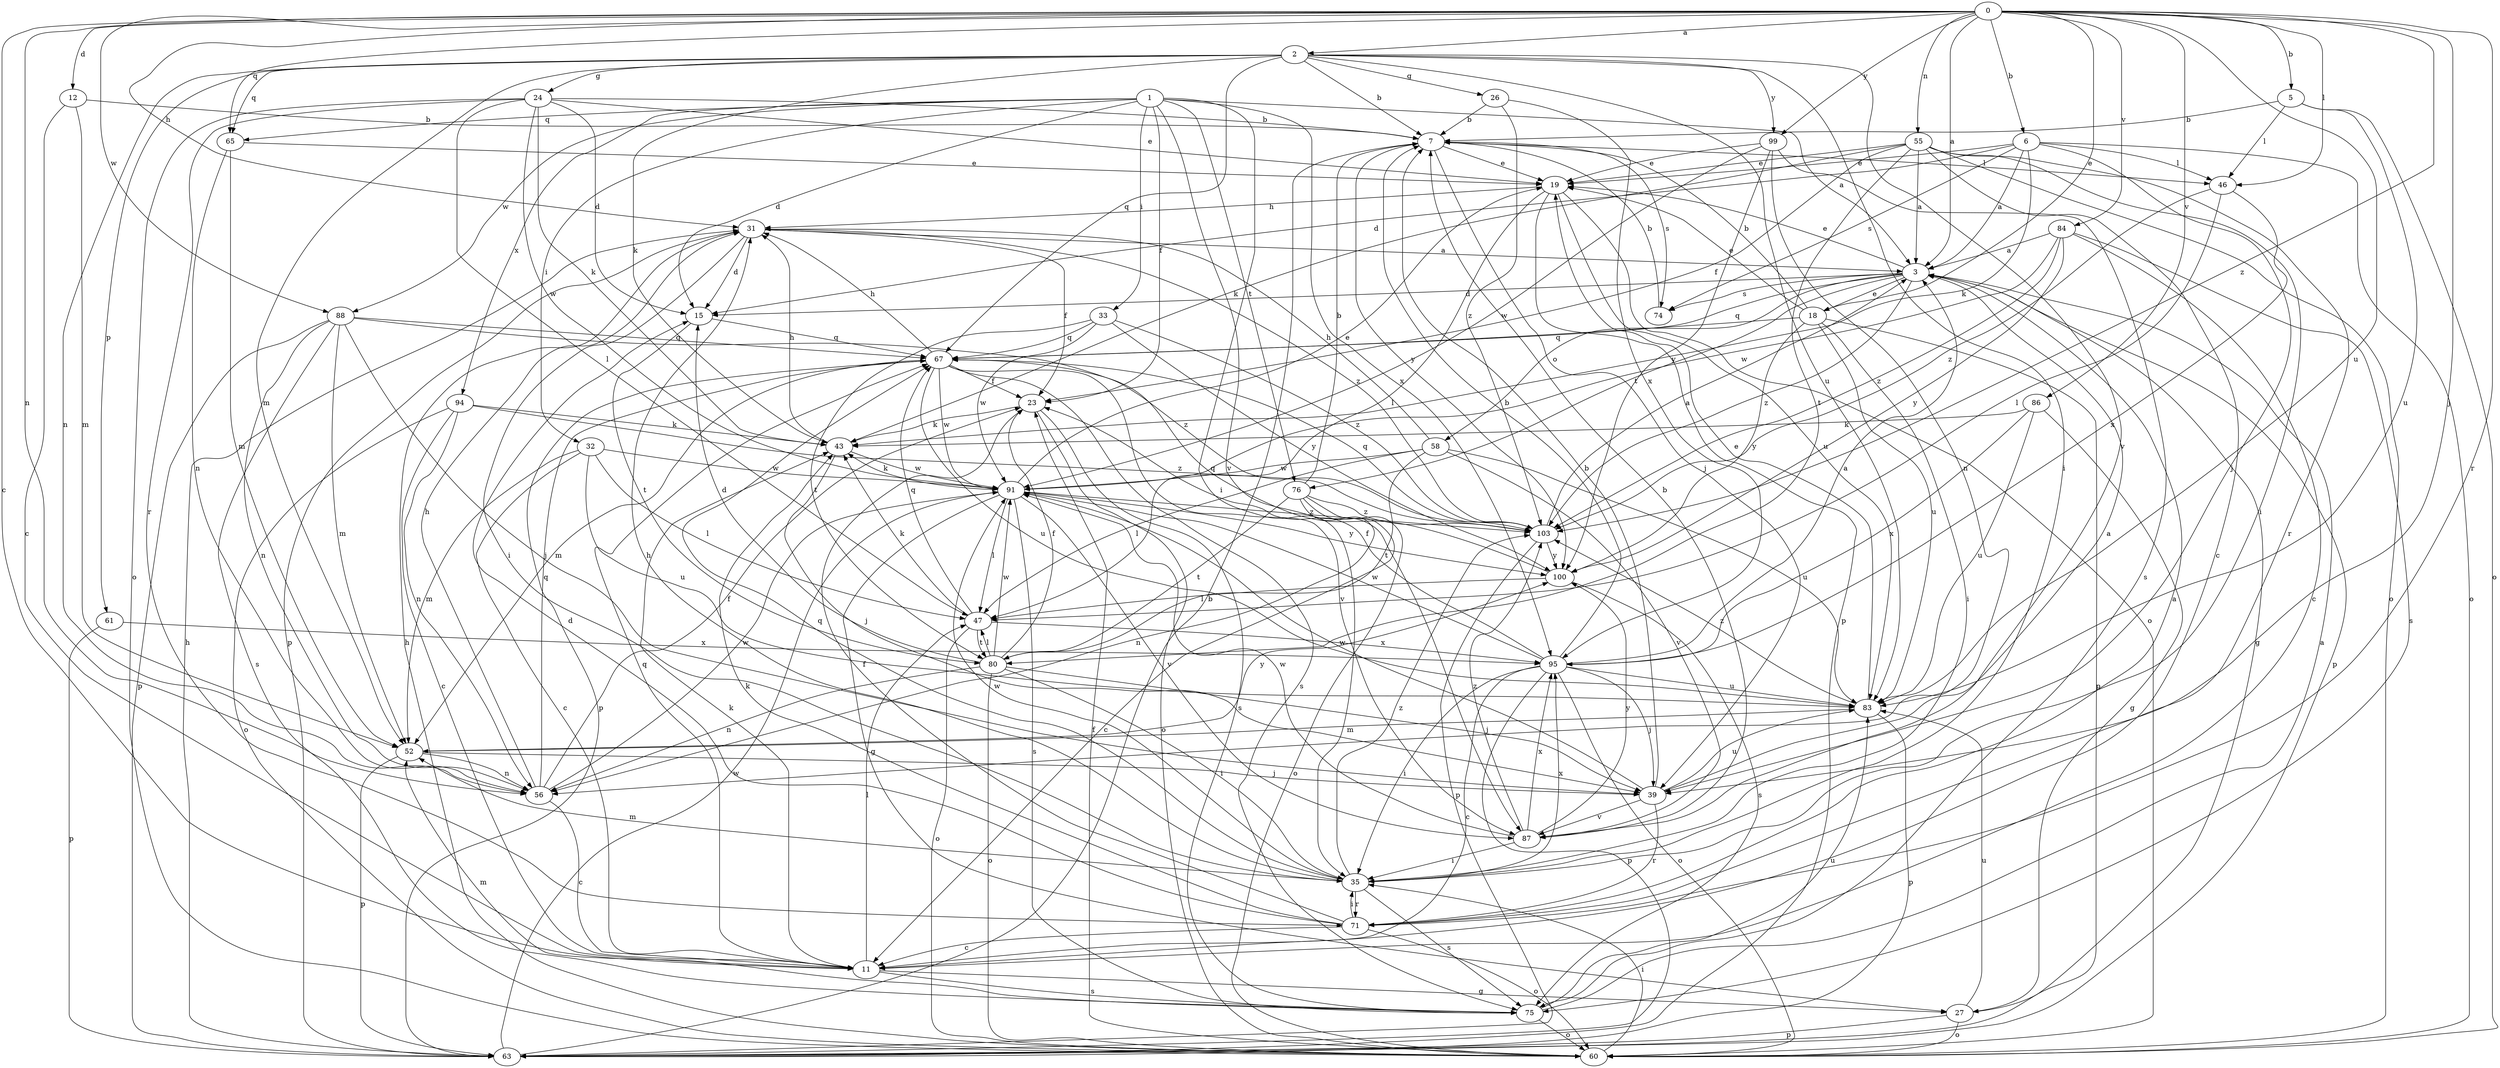 strict digraph  {
0;
1;
2;
3;
5;
6;
7;
11;
12;
15;
18;
19;
23;
24;
26;
27;
31;
32;
33;
35;
39;
43;
46;
47;
52;
55;
56;
58;
60;
61;
63;
65;
67;
71;
74;
75;
76;
80;
83;
84;
86;
87;
88;
91;
94;
95;
99;
100;
103;
0 -> 2  [label=a];
0 -> 3  [label=a];
0 -> 5  [label=b];
0 -> 6  [label=b];
0 -> 11  [label=c];
0 -> 12  [label=d];
0 -> 18  [label=e];
0 -> 31  [label=h];
0 -> 39  [label=j];
0 -> 46  [label=l];
0 -> 55  [label=n];
0 -> 56  [label=n];
0 -> 65  [label=q];
0 -> 71  [label=r];
0 -> 83  [label=u];
0 -> 84  [label=v];
0 -> 86  [label=v];
0 -> 88  [label=w];
0 -> 99  [label=y];
0 -> 103  [label=z];
1 -> 3  [label=a];
1 -> 15  [label=d];
1 -> 23  [label=f];
1 -> 32  [label=i];
1 -> 33  [label=i];
1 -> 35  [label=i];
1 -> 65  [label=q];
1 -> 76  [label=t];
1 -> 87  [label=v];
1 -> 88  [label=w];
1 -> 94  [label=x];
1 -> 95  [label=x];
2 -> 7  [label=b];
2 -> 24  [label=g];
2 -> 26  [label=g];
2 -> 35  [label=i];
2 -> 43  [label=k];
2 -> 52  [label=m];
2 -> 56  [label=n];
2 -> 61  [label=p];
2 -> 65  [label=q];
2 -> 67  [label=q];
2 -> 83  [label=u];
2 -> 87  [label=v];
2 -> 99  [label=y];
3 -> 15  [label=d];
3 -> 18  [label=e];
3 -> 19  [label=e];
3 -> 27  [label=g];
3 -> 58  [label=o];
3 -> 63  [label=p];
3 -> 67  [label=q];
3 -> 74  [label=s];
3 -> 76  [label=t];
3 -> 103  [label=z];
5 -> 7  [label=b];
5 -> 46  [label=l];
5 -> 60  [label=o];
5 -> 83  [label=u];
6 -> 3  [label=a];
6 -> 15  [label=d];
6 -> 19  [label=e];
6 -> 39  [label=j];
6 -> 43  [label=k];
6 -> 46  [label=l];
6 -> 60  [label=o];
6 -> 74  [label=s];
7 -> 19  [label=e];
7 -> 39  [label=j];
7 -> 46  [label=l];
7 -> 74  [label=s];
7 -> 100  [label=y];
11 -> 27  [label=g];
11 -> 43  [label=k];
11 -> 47  [label=l];
11 -> 67  [label=q];
11 -> 75  [label=s];
12 -> 7  [label=b];
12 -> 11  [label=c];
12 -> 52  [label=m];
15 -> 67  [label=q];
15 -> 80  [label=t];
18 -> 7  [label=b];
18 -> 19  [label=e];
18 -> 35  [label=i];
18 -> 63  [label=p];
18 -> 67  [label=q];
18 -> 83  [label=u];
18 -> 100  [label=y];
19 -> 31  [label=h];
19 -> 47  [label=l];
19 -> 60  [label=o];
19 -> 63  [label=p];
19 -> 83  [label=u];
23 -> 43  [label=k];
23 -> 60  [label=o];
23 -> 75  [label=s];
24 -> 7  [label=b];
24 -> 15  [label=d];
24 -> 19  [label=e];
24 -> 43  [label=k];
24 -> 47  [label=l];
24 -> 60  [label=o];
24 -> 71  [label=r];
24 -> 91  [label=w];
26 -> 7  [label=b];
26 -> 95  [label=x];
26 -> 103  [label=z];
27 -> 60  [label=o];
27 -> 63  [label=p];
27 -> 83  [label=u];
31 -> 3  [label=a];
31 -> 15  [label=d];
31 -> 23  [label=f];
31 -> 35  [label=i];
31 -> 63  [label=p];
31 -> 103  [label=z];
32 -> 11  [label=c];
32 -> 47  [label=l];
32 -> 52  [label=m];
32 -> 83  [label=u];
32 -> 91  [label=w];
33 -> 67  [label=q];
33 -> 80  [label=t];
33 -> 91  [label=w];
33 -> 100  [label=y];
33 -> 103  [label=z];
35 -> 31  [label=h];
35 -> 52  [label=m];
35 -> 67  [label=q];
35 -> 71  [label=r];
35 -> 75  [label=s];
35 -> 91  [label=w];
35 -> 95  [label=x];
35 -> 103  [label=z];
39 -> 3  [label=a];
39 -> 7  [label=b];
39 -> 71  [label=r];
39 -> 83  [label=u];
39 -> 87  [label=v];
39 -> 91  [label=w];
43 -> 31  [label=h];
43 -> 39  [label=j];
43 -> 91  [label=w];
46 -> 47  [label=l];
46 -> 95  [label=x];
46 -> 103  [label=z];
47 -> 43  [label=k];
47 -> 60  [label=o];
47 -> 67  [label=q];
47 -> 80  [label=t];
47 -> 95  [label=x];
52 -> 39  [label=j];
52 -> 56  [label=n];
52 -> 63  [label=p];
52 -> 100  [label=y];
55 -> 3  [label=a];
55 -> 11  [label=c];
55 -> 19  [label=e];
55 -> 23  [label=f];
55 -> 35  [label=i];
55 -> 43  [label=k];
55 -> 60  [label=o];
55 -> 71  [label=r];
55 -> 80  [label=t];
56 -> 11  [label=c];
56 -> 23  [label=f];
56 -> 31  [label=h];
56 -> 67  [label=q];
56 -> 91  [label=w];
58 -> 31  [label=h];
58 -> 47  [label=l];
58 -> 80  [label=t];
58 -> 83  [label=u];
58 -> 87  [label=v];
58 -> 91  [label=w];
60 -> 23  [label=f];
60 -> 31  [label=h];
60 -> 35  [label=i];
61 -> 63  [label=p];
61 -> 95  [label=x];
63 -> 7  [label=b];
63 -> 31  [label=h];
63 -> 91  [label=w];
65 -> 19  [label=e];
65 -> 52  [label=m];
65 -> 56  [label=n];
67 -> 23  [label=f];
67 -> 31  [label=h];
67 -> 52  [label=m];
67 -> 63  [label=p];
67 -> 75  [label=s];
67 -> 83  [label=u];
67 -> 87  [label=v];
67 -> 91  [label=w];
71 -> 3  [label=a];
71 -> 11  [label=c];
71 -> 15  [label=d];
71 -> 23  [label=f];
71 -> 35  [label=i];
71 -> 43  [label=k];
71 -> 60  [label=o];
74 -> 7  [label=b];
75 -> 3  [label=a];
75 -> 52  [label=m];
75 -> 60  [label=o];
75 -> 83  [label=u];
76 -> 7  [label=b];
76 -> 11  [label=c];
76 -> 56  [label=n];
76 -> 60  [label=o];
76 -> 80  [label=t];
76 -> 103  [label=z];
80 -> 15  [label=d];
80 -> 23  [label=f];
80 -> 35  [label=i];
80 -> 39  [label=j];
80 -> 47  [label=l];
80 -> 56  [label=n];
80 -> 60  [label=o];
80 -> 91  [label=w];
83 -> 19  [label=e];
83 -> 52  [label=m];
83 -> 63  [label=p];
83 -> 103  [label=z];
84 -> 3  [label=a];
84 -> 11  [label=c];
84 -> 75  [label=s];
84 -> 91  [label=w];
84 -> 100  [label=y];
84 -> 103  [label=z];
86 -> 27  [label=g];
86 -> 43  [label=k];
86 -> 83  [label=u];
86 -> 95  [label=x];
87 -> 7  [label=b];
87 -> 35  [label=i];
87 -> 91  [label=w];
87 -> 95  [label=x];
87 -> 100  [label=y];
87 -> 103  [label=z];
88 -> 39  [label=j];
88 -> 52  [label=m];
88 -> 56  [label=n];
88 -> 63  [label=p];
88 -> 67  [label=q];
88 -> 75  [label=s];
88 -> 103  [label=z];
91 -> 19  [label=e];
91 -> 27  [label=g];
91 -> 43  [label=k];
91 -> 47  [label=l];
91 -> 75  [label=s];
91 -> 87  [label=v];
91 -> 100  [label=y];
91 -> 103  [label=z];
94 -> 11  [label=c];
94 -> 43  [label=k];
94 -> 56  [label=n];
94 -> 60  [label=o];
94 -> 103  [label=z];
95 -> 3  [label=a];
95 -> 7  [label=b];
95 -> 11  [label=c];
95 -> 23  [label=f];
95 -> 35  [label=i];
95 -> 39  [label=j];
95 -> 60  [label=o];
95 -> 63  [label=p];
95 -> 83  [label=u];
95 -> 91  [label=w];
99 -> 19  [label=e];
99 -> 56  [label=n];
99 -> 75  [label=s];
99 -> 91  [label=w];
99 -> 100  [label=y];
100 -> 47  [label=l];
100 -> 67  [label=q];
100 -> 75  [label=s];
103 -> 3  [label=a];
103 -> 63  [label=p];
103 -> 67  [label=q];
103 -> 100  [label=y];
}
